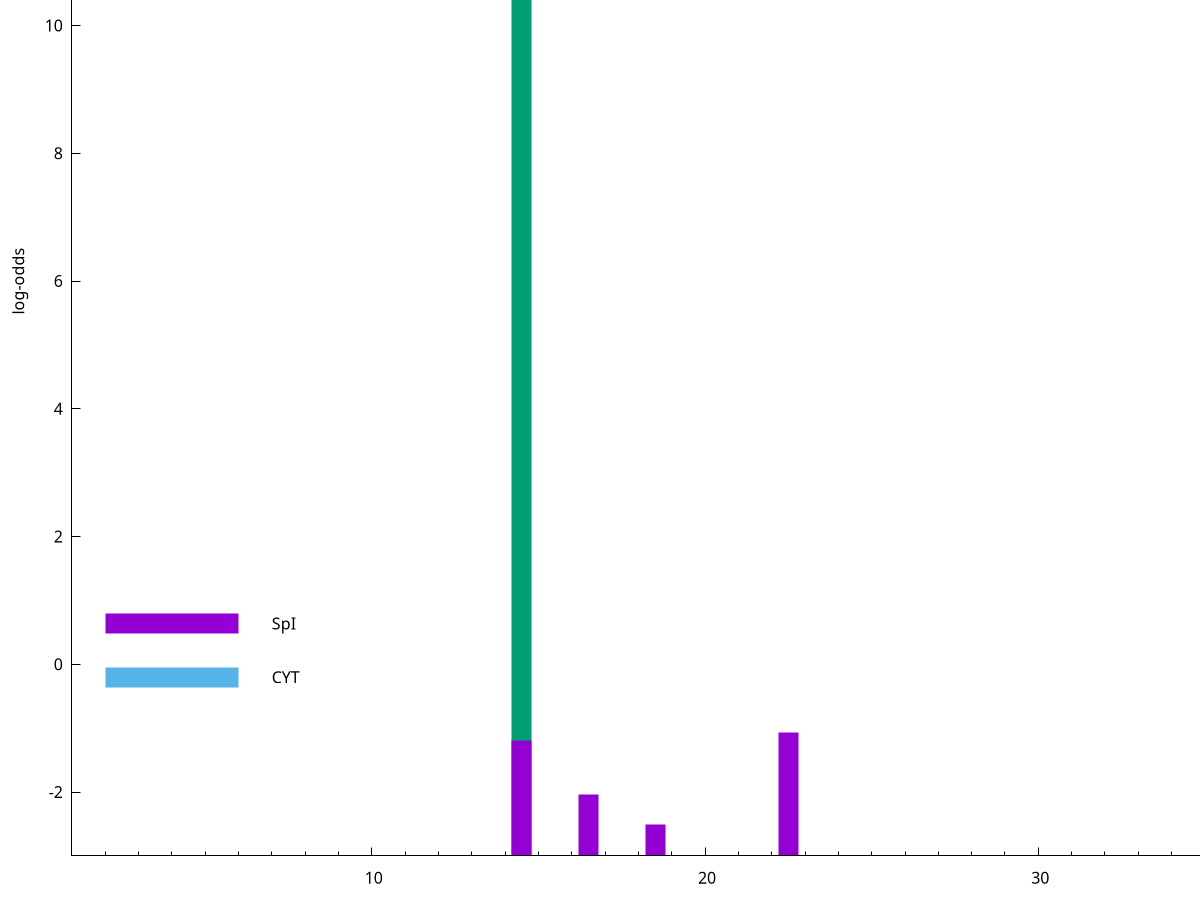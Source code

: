 set title "LipoP predictions for SRR5666403.gff"
set size 2., 1.4
set xrange [1:70] 
set mxtics 10
set yrange [-3:15]
set y2range [0:18]
set ylabel "log-odds"
set term postscript eps color solid "Helvetica" 30
set output "SRR5666403.gff13.eps"
set arrow from 2,10.742 to 6,10.742 nohead lt 2 lw 20
set label "SpII" at 7,10.742
set arrow from 2,0.639136 to 6,0.639136 nohead lt 1 lw 20
set label "SpI" at 7,0.639136
set arrow from 2,-0.200913 to 6,-0.200913 nohead lt 3 lw 20
set label "CYT" at 7,-0.200913
set arrow from 2,10.742 to 6,10.742 nohead lt 2 lw 20
set label "SpII" at 7,10.742
# NOTE: The scores below are the log-odds scores with the threshold
# NOTE: subtracted (a hack to make gnuplot make the histogram all
# NOTE: look nice).
plot "-" axes x1y2 title "" with impulses lt 2 lw 20, "-" axes x1y2 title "" with impulses lt 1 lw 20
14.500000 13.742000
e
22.500000 1.938750
14.500000 1.800120
16.500000 0.968660
18.500000 0.497950
e
exit
